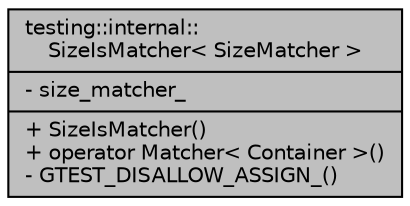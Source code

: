 digraph "testing::internal::SizeIsMatcher&lt; SizeMatcher &gt;"
{
  edge [fontname="Helvetica",fontsize="10",labelfontname="Helvetica",labelfontsize="10"];
  node [fontname="Helvetica",fontsize="10",shape=record];
  Node1 [label="{testing::internal::\lSizeIsMatcher\< SizeMatcher \>\n|- size_matcher_\l|+ SizeIsMatcher()\l+ operator Matcher\< Container \>()\l- GTEST_DISALLOW_ASSIGN_()\l}",height=0.2,width=0.4,color="black", fillcolor="grey75", style="filled", fontcolor="black"];
}
